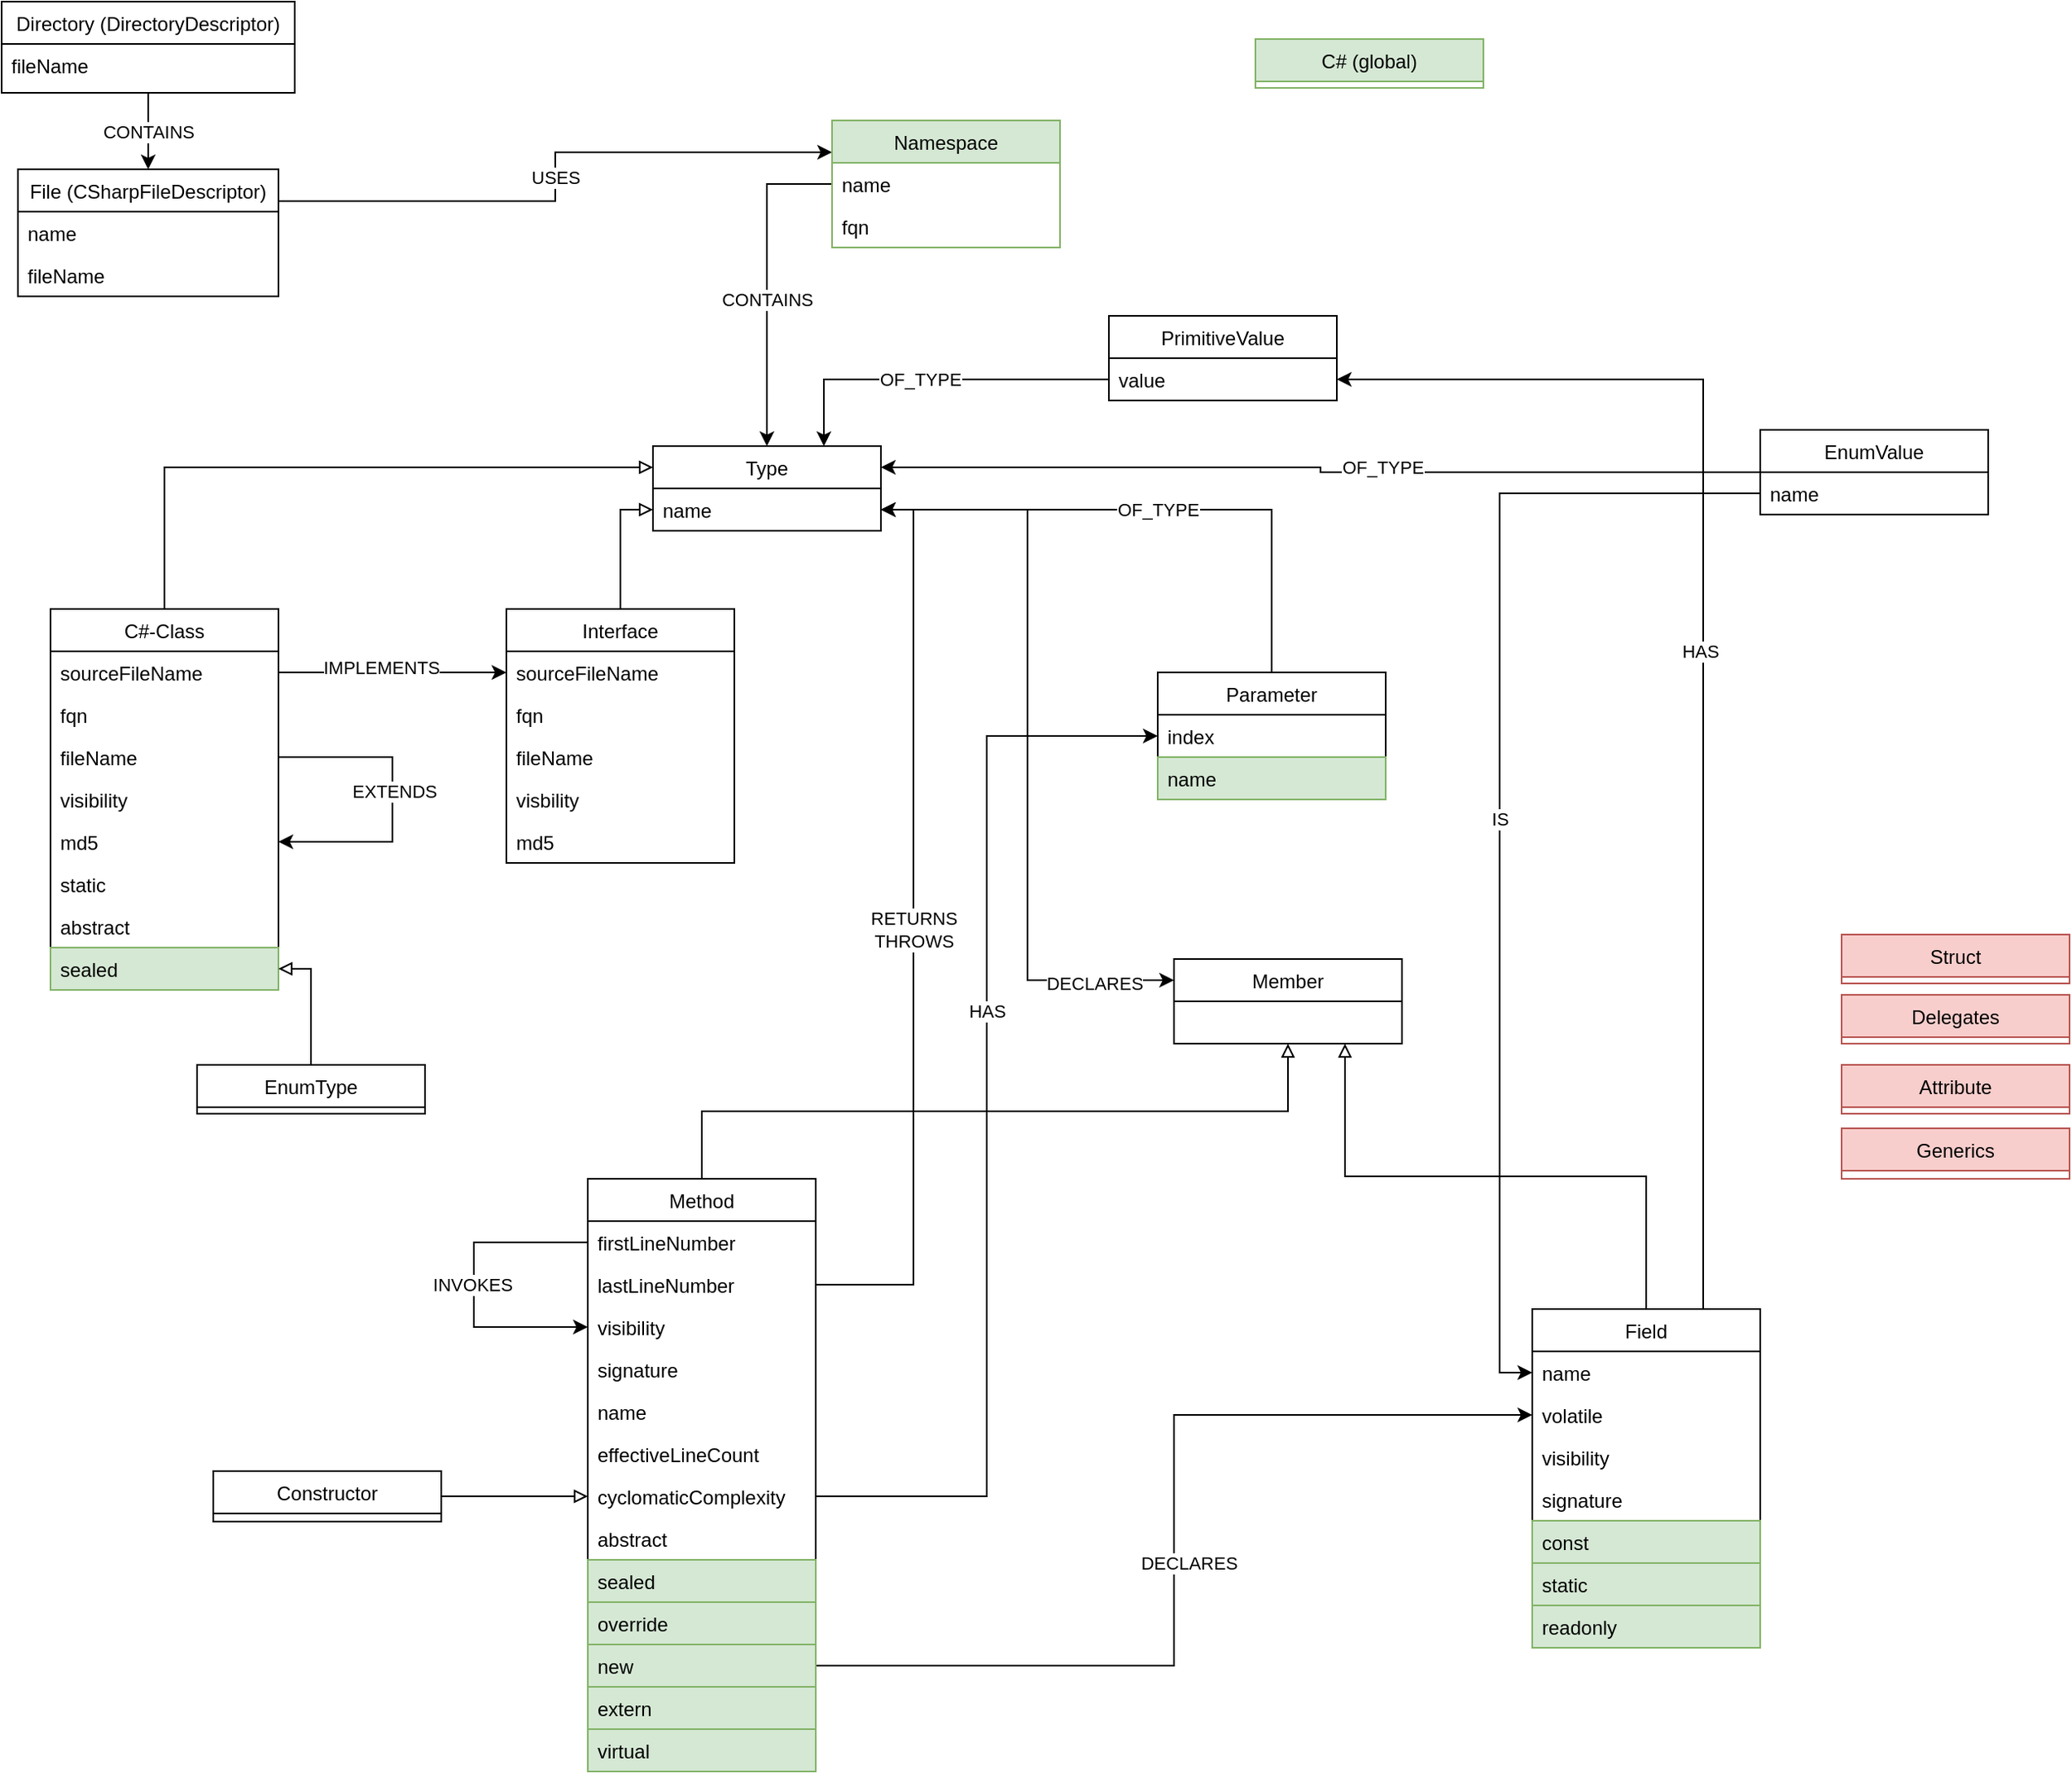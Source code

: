 <mxfile version="13.5.7" type="device"><diagram id="KvoNhr2zmSsVAsw842gK" name="Page-1"><mxGraphModel dx="1422" dy="822" grid="1" gridSize="10" guides="1" tooltips="1" connect="1" arrows="1" fold="1" page="1" pageScale="1" pageWidth="827" pageHeight="1169" math="0" shadow="0"><root><mxCell id="0"/><mxCell id="1" parent="0"/><mxCell id="E2cIEoNx4Rv2YAHMZW6W-3" value="CONTAINS" style="edgeStyle=orthogonalEdgeStyle;rounded=0;orthogonalLoop=1;jettySize=auto;html=1;exitX=0.5;exitY=1;exitDx=0;exitDy=0;entryX=0.5;entryY=0;entryDx=0;entryDy=0;" parent="1" source="0YGcBShHclDQnV1T_wXa-31" target="0YGcBShHclDQnV1T_wXa-1" edge="1"><mxGeometry relative="1" as="geometry"/></mxCell><mxCell id="E2cIEoNx4Rv2YAHMZW6W-4" style="edgeStyle=orthogonalEdgeStyle;rounded=0;orthogonalLoop=1;jettySize=auto;html=1;exitX=1;exitY=0.5;exitDx=0;exitDy=0;entryX=0;entryY=0.5;entryDx=0;entryDy=0;" parent="1" source="0YGcBShHclDQnV1T_wXa-6" target="0YGcBShHclDQnV1T_wXa-51" edge="1"><mxGeometry relative="1" as="geometry"/></mxCell><mxCell id="E2cIEoNx4Rv2YAHMZW6W-5" value="IMPLEMENTS" style="edgeLabel;html=1;align=center;verticalAlign=middle;resizable=0;points=[];" parent="E2cIEoNx4Rv2YAHMZW6W-4" vertex="1" connectable="0"><mxGeometry x="-0.106" y="3" relative="1" as="geometry"><mxPoint as="offset"/></mxGeometry></mxCell><mxCell id="E2cIEoNx4Rv2YAHMZW6W-10" style="edgeStyle=orthogonalEdgeStyle;rounded=0;orthogonalLoop=1;jettySize=auto;html=1;exitX=0.5;exitY=0;exitDx=0;exitDy=0;entryX=0;entryY=0.25;entryDx=0;entryDy=0;endArrow=block;endFill=0;" parent="1" source="0YGcBShHclDQnV1T_wXa-5" target="E2cIEoNx4Rv2YAHMZW6W-8" edge="1"><mxGeometry relative="1" as="geometry"/></mxCell><mxCell id="0YGcBShHclDQnV1T_wXa-5" value="C#-Class" style="swimlane;fontStyle=0;childLayout=stackLayout;horizontal=1;startSize=26;fillColor=none;horizontalStack=0;resizeParent=1;resizeParentMax=0;resizeLast=0;collapsible=1;marginBottom=0;" parent="1" vertex="1"><mxGeometry x="50" y="390" width="140" height="234" as="geometry"/></mxCell><mxCell id="0YGcBShHclDQnV1T_wXa-6" value="sourceFileName" style="text;strokeColor=none;fillColor=none;align=left;verticalAlign=top;spacingLeft=4;spacingRight=4;overflow=hidden;rotatable=0;points=[[0,0.5],[1,0.5]];portConstraint=eastwest;" parent="0YGcBShHclDQnV1T_wXa-5" vertex="1"><mxGeometry y="26" width="140" height="26" as="geometry"/></mxCell><mxCell id="0YGcBShHclDQnV1T_wXa-7" value="fqn" style="text;strokeColor=none;fillColor=none;align=left;verticalAlign=top;spacingLeft=4;spacingRight=4;overflow=hidden;rotatable=0;points=[[0,0.5],[1,0.5]];portConstraint=eastwest;" parent="0YGcBShHclDQnV1T_wXa-5" vertex="1"><mxGeometry y="52" width="140" height="26" as="geometry"/></mxCell><mxCell id="E2cIEoNx4Rv2YAHMZW6W-6" style="edgeStyle=orthogonalEdgeStyle;rounded=0;orthogonalLoop=1;jettySize=auto;html=1;exitX=1;exitY=0.5;exitDx=0;exitDy=0;entryX=1;entryY=0.5;entryDx=0;entryDy=0;" parent="0YGcBShHclDQnV1T_wXa-5" source="0YGcBShHclDQnV1T_wXa-8" edge="1"><mxGeometry relative="1" as="geometry"><Array as="points"><mxPoint x="210" y="91"/><mxPoint x="210" y="143"/></Array><mxPoint x="140" y="143" as="targetPoint"/></mxGeometry></mxCell><mxCell id="E2cIEoNx4Rv2YAHMZW6W-7" value="EXTENDS" style="edgeLabel;html=1;align=center;verticalAlign=middle;resizable=0;points=[];" parent="E2cIEoNx4Rv2YAHMZW6W-6" vertex="1" connectable="0"><mxGeometry x="-0.271" y="-15" relative="1" as="geometry"><mxPoint x="16" y="21" as="offset"/></mxGeometry></mxCell><mxCell id="0YGcBShHclDQnV1T_wXa-8" value="fileName" style="text;strokeColor=none;fillColor=none;align=left;verticalAlign=top;spacingLeft=4;spacingRight=4;overflow=hidden;rotatable=0;points=[[0,0.5],[1,0.5]];portConstraint=eastwest;" parent="0YGcBShHclDQnV1T_wXa-5" vertex="1"><mxGeometry y="78" width="140" height="26" as="geometry"/></mxCell><mxCell id="0YGcBShHclDQnV1T_wXa-57" value="visibility" style="text;strokeColor=none;fillColor=none;align=left;verticalAlign=top;spacingLeft=4;spacingRight=4;overflow=hidden;rotatable=0;points=[[0,0.5],[1,0.5]];portConstraint=eastwest;" parent="0YGcBShHclDQnV1T_wXa-5" vertex="1"><mxGeometry y="104" width="140" height="26" as="geometry"/></mxCell><mxCell id="0YGcBShHclDQnV1T_wXa-18" value="md5" style="text;strokeColor=none;fillColor=none;align=left;verticalAlign=top;spacingLeft=4;spacingRight=4;overflow=hidden;rotatable=0;points=[[0,0.5],[1,0.5]];portConstraint=eastwest;" parent="0YGcBShHclDQnV1T_wXa-5" vertex="1"><mxGeometry y="130" width="140" height="26" as="geometry"/></mxCell><mxCell id="CzWZMrK5yF4jN0WJISg9-3" value="static" style="text;strokeColor=none;fillColor=none;align=left;verticalAlign=top;spacingLeft=4;spacingRight=4;overflow=hidden;rotatable=0;points=[[0,0.5],[1,0.5]];portConstraint=eastwest;" parent="0YGcBShHclDQnV1T_wXa-5" vertex="1"><mxGeometry y="156" width="140" height="26" as="geometry"/></mxCell><mxCell id="BK8fsnGQi2dgepiOVOh5-15" value="abstract" style="text;strokeColor=none;fillColor=none;align=left;verticalAlign=top;spacingLeft=4;spacingRight=4;overflow=hidden;rotatable=0;points=[[0,0.5],[1,0.5]];portConstraint=eastwest;" parent="0YGcBShHclDQnV1T_wXa-5" vertex="1"><mxGeometry y="182" width="140" height="26" as="geometry"/></mxCell><mxCell id="CzWZMrK5yF4jN0WJISg9-2" value="sealed" style="text;strokeColor=#82b366;fillColor=#d5e8d4;align=left;verticalAlign=top;spacingLeft=4;spacingRight=4;overflow=hidden;rotatable=0;points=[[0,0.5],[1,0.5]];portConstraint=eastwest;" parent="0YGcBShHclDQnV1T_wXa-5" vertex="1"><mxGeometry y="208" width="140" height="26" as="geometry"/></mxCell><mxCell id="E2cIEoNx4Rv2YAHMZW6W-11" style="edgeStyle=orthogonalEdgeStyle;rounded=0;orthogonalLoop=1;jettySize=auto;html=1;exitX=0.5;exitY=0;exitDx=0;exitDy=0;endArrow=block;endFill=0;entryX=0;entryY=0.5;entryDx=0;entryDy=0;" parent="1" source="0YGcBShHclDQnV1T_wXa-50" target="E2cIEoNx4Rv2YAHMZW6W-9" edge="1"><mxGeometry relative="1" as="geometry"><mxPoint x="390" y="280" as="targetPoint"/></mxGeometry></mxCell><mxCell id="0YGcBShHclDQnV1T_wXa-50" value="Interface" style="swimlane;fontStyle=0;childLayout=stackLayout;horizontal=1;startSize=26;fillColor=none;horizontalStack=0;resizeParent=1;resizeParentMax=0;resizeLast=0;collapsible=1;marginBottom=0;" parent="1" vertex="1"><mxGeometry x="330" y="390" width="140" height="156" as="geometry"/></mxCell><mxCell id="0YGcBShHclDQnV1T_wXa-51" value="sourceFileName" style="text;strokeColor=none;fillColor=none;align=left;verticalAlign=top;spacingLeft=4;spacingRight=4;overflow=hidden;rotatable=0;points=[[0,0.5],[1,0.5]];portConstraint=eastwest;" parent="0YGcBShHclDQnV1T_wXa-50" vertex="1"><mxGeometry y="26" width="140" height="26" as="geometry"/></mxCell><mxCell id="0YGcBShHclDQnV1T_wXa-52" value="fqn" style="text;strokeColor=none;fillColor=none;align=left;verticalAlign=top;spacingLeft=4;spacingRight=4;overflow=hidden;rotatable=0;points=[[0,0.5],[1,0.5]];portConstraint=eastwest;" parent="0YGcBShHclDQnV1T_wXa-50" vertex="1"><mxGeometry y="52" width="140" height="26" as="geometry"/></mxCell><mxCell id="0YGcBShHclDQnV1T_wXa-53" value="fileName" style="text;strokeColor=none;fillColor=none;align=left;verticalAlign=top;spacingLeft=4;spacingRight=4;overflow=hidden;rotatable=0;points=[[0,0.5],[1,0.5]];portConstraint=eastwest;" parent="0YGcBShHclDQnV1T_wXa-50" vertex="1"><mxGeometry y="78" width="140" height="26" as="geometry"/></mxCell><mxCell id="0YGcBShHclDQnV1T_wXa-54" value="visbility" style="text;strokeColor=none;fillColor=none;align=left;verticalAlign=top;spacingLeft=4;spacingRight=4;overflow=hidden;rotatable=0;points=[[0,0.5],[1,0.5]];portConstraint=eastwest;" parent="0YGcBShHclDQnV1T_wXa-50" vertex="1"><mxGeometry y="104" width="140" height="26" as="geometry"/></mxCell><mxCell id="0YGcBShHclDQnV1T_wXa-56" value="md5" style="text;strokeColor=none;fillColor=none;align=left;verticalAlign=top;spacingLeft=4;spacingRight=4;overflow=hidden;rotatable=0;points=[[0,0.5],[1,0.5]];portConstraint=eastwest;" parent="0YGcBShHclDQnV1T_wXa-50" vertex="1"><mxGeometry y="130" width="140" height="26" as="geometry"/></mxCell><mxCell id="BK8fsnGQi2dgepiOVOh5-4" value="USES" style="edgeStyle=orthogonalEdgeStyle;rounded=0;orthogonalLoop=1;jettySize=auto;html=1;exitX=1;exitY=0.25;exitDx=0;exitDy=0;entryX=0;entryY=0.25;entryDx=0;entryDy=0;" parent="1" source="0YGcBShHclDQnV1T_wXa-1" target="0YGcBShHclDQnV1T_wXa-71" edge="1"><mxGeometry relative="1" as="geometry"/></mxCell><mxCell id="E2cIEoNx4Rv2YAHMZW6W-12" style="edgeStyle=orthogonalEdgeStyle;rounded=0;orthogonalLoop=1;jettySize=auto;html=1;exitX=0;exitY=0.5;exitDx=0;exitDy=0;entryX=1;entryY=0.25;entryDx=0;entryDy=0;endArrow=classic;endFill=1;" parent="1" source="CzWZMrK5yF4jN0WJISg9-33" target="E2cIEoNx4Rv2YAHMZW6W-8" edge="1"><mxGeometry relative="1" as="geometry"/></mxCell><mxCell id="BK8fsnGQi2dgepiOVOh5-10" value="OF_TYPE" style="edgeLabel;html=1;align=center;verticalAlign=middle;resizable=0;points=[];" parent="E2cIEoNx4Rv2YAHMZW6W-12" vertex="1" connectable="0"><mxGeometry x="-0.145" y="-3" relative="1" as="geometry"><mxPoint as="offset"/></mxGeometry></mxCell><mxCell id="E2cIEoNx4Rv2YAHMZW6W-18" style="edgeStyle=orthogonalEdgeStyle;rounded=0;orthogonalLoop=1;jettySize=auto;html=1;exitX=0;exitY=0.75;exitDx=0;exitDy=0;entryX=0.75;entryY=0;entryDx=0;entryDy=0;endArrow=classic;endFill=1;" parent="1" source="0YGcBShHclDQnV1T_wXa-76" target="E2cIEoNx4Rv2YAHMZW6W-8" edge="1"><mxGeometry relative="1" as="geometry"/></mxCell><mxCell id="E2cIEoNx4Rv2YAHMZW6W-19" value="OF_TYPE" style="edgeLabel;html=1;align=center;verticalAlign=middle;resizable=0;points=[];" parent="E2cIEoNx4Rv2YAHMZW6W-18" vertex="1" connectable="0"><mxGeometry x="0.08" relative="1" as="geometry"><mxPoint as="offset"/></mxGeometry></mxCell><mxCell id="CzWZMrK5yF4jN0WJISg9-13" style="edgeStyle=orthogonalEdgeStyle;rounded=0;orthogonalLoop=1;jettySize=auto;html=1;exitX=1;exitY=0.5;exitDx=0;exitDy=0;entryX=0;entryY=0.5;entryDx=0;entryDy=0;endArrow=block;endFill=0;" parent="1" source="0YGcBShHclDQnV1T_wXa-23" target="CzWZMrK5yF4jN0WJISg9-12" edge="1"><mxGeometry relative="1" as="geometry"/></mxCell><mxCell id="CzWZMrK5yF4jN0WJISg9-29" style="edgeStyle=orthogonalEdgeStyle;rounded=0;orthogonalLoop=1;jettySize=auto;html=1;exitX=0.5;exitY=0;exitDx=0;exitDy=0;entryX=0.5;entryY=1;entryDx=0;entryDy=0;endArrow=block;endFill=0;" parent="1" source="CzWZMrK5yF4jN0WJISg9-5" target="0YGcBShHclDQnV1T_wXa-62" edge="1"><mxGeometry relative="1" as="geometry"/></mxCell><mxCell id="CzWZMrK5yF4jN0WJISg9-17" value="RETURNS&lt;br&gt;THROWS" style="edgeStyle=orthogonalEdgeStyle;rounded=0;orthogonalLoop=1;jettySize=auto;html=1;exitX=1;exitY=0.5;exitDx=0;exitDy=0;entryX=1;entryY=0.5;entryDx=0;entryDy=0;endArrow=classic;endFill=1;" parent="1" source="CzWZMrK5yF4jN0WJISg9-7" target="E2cIEoNx4Rv2YAHMZW6W-9" edge="1"><mxGeometry relative="1" as="geometry"/></mxCell><mxCell id="CzWZMrK5yF4jN0WJISg9-19" style="edgeStyle=orthogonalEdgeStyle;rounded=0;orthogonalLoop=1;jettySize=auto;html=1;exitX=1;exitY=0.5;exitDx=0;exitDy=0;entryX=0;entryY=0.5;entryDx=0;entryDy=0;endArrow=classic;endFill=1;" parent="1" source="CzWZMrK5yF4jN0WJISg9-12" target="CzWZMrK5yF4jN0WJISg9-26" edge="1"><mxGeometry relative="1" as="geometry"/></mxCell><mxCell id="CzWZMrK5yF4jN0WJISg9-20" value="HAS" style="edgeLabel;html=1;align=center;verticalAlign=middle;resizable=0;points=[];" parent="CzWZMrK5yF4jN0WJISg9-19" vertex="1" connectable="0"><mxGeometry x="0.192" relative="1" as="geometry"><mxPoint as="offset"/></mxGeometry></mxCell><mxCell id="CzWZMrK5yF4jN0WJISg9-28" value="OF_TYPE" style="edgeStyle=orthogonalEdgeStyle;rounded=0;orthogonalLoop=1;jettySize=auto;html=1;exitX=0.5;exitY=0;exitDx=0;exitDy=0;entryX=1;entryY=0.5;entryDx=0;entryDy=0;endArrow=classic;endFill=1;" parent="1" source="CzWZMrK5yF4jN0WJISg9-18" target="E2cIEoNx4Rv2YAHMZW6W-9" edge="1"><mxGeometry relative="1" as="geometry"/></mxCell><mxCell id="0YGcBShHclDQnV1T_wXa-31" value="Directory (DirectoryDescriptor)" style="swimlane;fontStyle=0;childLayout=stackLayout;horizontal=1;startSize=26;horizontalStack=0;resizeParent=1;resizeParentMax=0;resizeLast=0;collapsible=1;marginBottom=0;" parent="1" vertex="1"><mxGeometry x="20" y="17" width="180" height="56" as="geometry"/></mxCell><mxCell id="0YGcBShHclDQnV1T_wXa-33" value="fileName" style="text;strokeColor=none;fillColor=none;align=left;verticalAlign=top;spacingLeft=4;spacingRight=4;overflow=hidden;rotatable=0;points=[[0,0.5],[1,0.5]];portConstraint=eastwest;" parent="0YGcBShHclDQnV1T_wXa-31" vertex="1"><mxGeometry y="26" width="180" height="30" as="geometry"/></mxCell><mxCell id="0YGcBShHclDQnV1T_wXa-76" value="PrimitiveValue" style="swimlane;fontStyle=0;childLayout=stackLayout;horizontal=1;startSize=26;fillColor=none;horizontalStack=0;resizeParent=1;resizeParentMax=0;resizeLast=0;collapsible=1;marginBottom=0;" parent="1" vertex="1"><mxGeometry x="700" y="210" width="140" height="52" as="geometry"/></mxCell><mxCell id="0YGcBShHclDQnV1T_wXa-77" value="value" style="text;strokeColor=none;fillColor=none;align=left;verticalAlign=top;spacingLeft=4;spacingRight=4;overflow=hidden;rotatable=0;points=[[0,0.5],[1,0.5]];portConstraint=eastwest;" parent="0YGcBShHclDQnV1T_wXa-76" vertex="1"><mxGeometry y="26" width="140" height="26" as="geometry"/></mxCell><mxCell id="CzWZMrK5yF4jN0WJISg9-31" style="edgeStyle=orthogonalEdgeStyle;rounded=0;orthogonalLoop=1;jettySize=auto;html=1;exitX=0;exitY=0.5;exitDx=0;exitDy=0;entryX=0.5;entryY=0;entryDx=0;entryDy=0;endArrow=classic;endFill=1;" parent="1" source="0YGcBShHclDQnV1T_wXa-72" target="E2cIEoNx4Rv2YAHMZW6W-8" edge="1"><mxGeometry relative="1" as="geometry"/></mxCell><mxCell id="CzWZMrK5yF4jN0WJISg9-32" value="CONTAINS" style="edgeLabel;html=1;align=center;verticalAlign=middle;resizable=0;points=[];" parent="CzWZMrK5yF4jN0WJISg9-31" vertex="1" connectable="0"><mxGeometry x="-0.243" y="1" relative="1" as="geometry"><mxPoint x="-1" y="35" as="offset"/></mxGeometry></mxCell><mxCell id="CzWZMrK5yF4jN0WJISg9-35" value="IS" style="edgeStyle=orthogonalEdgeStyle;rounded=0;orthogonalLoop=1;jettySize=auto;html=1;exitX=0;exitY=0.5;exitDx=0;exitDy=0;entryX=0;entryY=0.5;entryDx=0;entryDy=0;endArrow=classic;endFill=1;" parent="1" source="CzWZMrK5yF4jN0WJISg9-34" target="0YGcBShHclDQnV1T_wXa-42" edge="1"><mxGeometry relative="1" as="geometry"/></mxCell><mxCell id="0YGcBShHclDQnV1T_wXa-1" value="File (CSharpFileDescriptor)" style="swimlane;fontStyle=0;childLayout=stackLayout;horizontal=1;startSize=26;fillColor=none;horizontalStack=0;resizeParent=1;resizeParentMax=0;resizeLast=0;collapsible=1;marginBottom=0;" parent="1" vertex="1"><mxGeometry x="30" y="120" width="160" height="78" as="geometry"/></mxCell><mxCell id="0YGcBShHclDQnV1T_wXa-2" value="name" style="text;strokeColor=none;fillColor=none;align=left;verticalAlign=top;spacingLeft=4;spacingRight=4;overflow=hidden;rotatable=0;points=[[0,0.5],[1,0.5]];portConstraint=eastwest;" parent="0YGcBShHclDQnV1T_wXa-1" vertex="1"><mxGeometry y="26" width="160" height="26" as="geometry"/></mxCell><mxCell id="0YGcBShHclDQnV1T_wXa-3" value="fileName" style="text;strokeColor=none;fillColor=none;align=left;verticalAlign=top;spacingLeft=4;spacingRight=4;overflow=hidden;rotatable=0;points=[[0,0.5],[1,0.5]];portConstraint=eastwest;" parent="0YGcBShHclDQnV1T_wXa-1" vertex="1"><mxGeometry y="52" width="160" height="26" as="geometry"/></mxCell><mxCell id="E2cIEoNx4Rv2YAHMZW6W-8" value="Type" style="swimlane;fontStyle=0;childLayout=stackLayout;horizontal=1;startSize=26;fillColor=none;horizontalStack=0;resizeParent=1;resizeParentMax=0;resizeLast=0;collapsible=1;marginBottom=0;" parent="1" vertex="1"><mxGeometry x="420" y="290" width="140" height="52" as="geometry"/></mxCell><mxCell id="E2cIEoNx4Rv2YAHMZW6W-9" value="name" style="text;strokeColor=none;fillColor=none;align=left;verticalAlign=top;spacingLeft=4;spacingRight=4;overflow=hidden;rotatable=0;points=[[0,0.5],[1,0.5]];portConstraint=eastwest;" parent="E2cIEoNx4Rv2YAHMZW6W-8" vertex="1"><mxGeometry y="26" width="140" height="26" as="geometry"/></mxCell><mxCell id="BK8fsnGQi2dgepiOVOh5-13" style="edgeStyle=orthogonalEdgeStyle;rounded=0;orthogonalLoop=1;jettySize=auto;html=1;exitX=1;exitY=0.5;exitDx=0;exitDy=0;entryX=0;entryY=0.5;entryDx=0;entryDy=0;endArrow=classic;endFill=1;" parent="1" source="CzWZMrK5yF4jN0WJISg9-23" target="0YGcBShHclDQnV1T_wXa-43" edge="1"><mxGeometry relative="1" as="geometry"/></mxCell><mxCell id="BK8fsnGQi2dgepiOVOh5-17" value="DECLARES" style="edgeLabel;html=1;align=center;verticalAlign=middle;resizable=0;points=[];" parent="BK8fsnGQi2dgepiOVOh5-13" vertex="1" connectable="0"><mxGeometry x="-0.29" y="64" relative="1" as="geometry"><mxPoint x="18" y="1" as="offset"/></mxGeometry></mxCell><mxCell id="BK8fsnGQi2dgepiOVOh5-16" style="edgeStyle=orthogonalEdgeStyle;rounded=0;orthogonalLoop=1;jettySize=auto;html=1;exitX=0.5;exitY=0;exitDx=0;exitDy=0;entryX=0.75;entryY=1;entryDx=0;entryDy=0;endArrow=block;endFill=0;" parent="1" source="0YGcBShHclDQnV1T_wXa-41" target="0YGcBShHclDQnV1T_wXa-62" edge="1"><mxGeometry relative="1" as="geometry"/></mxCell><mxCell id="BK8fsnGQi2dgepiOVOh5-18" style="edgeStyle=orthogonalEdgeStyle;rounded=0;orthogonalLoop=1;jettySize=auto;html=1;exitX=0.75;exitY=0;exitDx=0;exitDy=0;entryX=1;entryY=0.5;entryDx=0;entryDy=0;endArrow=classic;endFill=1;" parent="1" source="0YGcBShHclDQnV1T_wXa-41" target="0YGcBShHclDQnV1T_wXa-77" edge="1"><mxGeometry relative="1" as="geometry"/></mxCell><mxCell id="BK8fsnGQi2dgepiOVOh5-19" value="HAS" style="edgeLabel;html=1;align=center;verticalAlign=middle;resizable=0;points=[];" parent="BK8fsnGQi2dgepiOVOh5-18" vertex="1" connectable="0"><mxGeometry x="0.015" y="2" relative="1" as="geometry"><mxPoint as="offset"/></mxGeometry></mxCell><mxCell id="0YGcBShHclDQnV1T_wXa-59" value="C# (global)" style="swimlane;fontStyle=0;childLayout=stackLayout;horizontal=1;startSize=26;fillColor=#d5e8d4;horizontalStack=0;resizeParent=1;resizeParentMax=0;resizeLast=0;collapsible=1;marginBottom=0;strokeColor=#82b366;" parent="1" vertex="1"><mxGeometry x="790" y="40" width="140" height="30" as="geometry"/></mxCell><mxCell id="0YGcBShHclDQnV1T_wXa-41" value="Field" style="swimlane;fontStyle=0;childLayout=stackLayout;horizontal=1;startSize=26;fillColor=none;horizontalStack=0;resizeParent=1;resizeParentMax=0;resizeLast=0;collapsible=1;marginBottom=0;" parent="1" vertex="1"><mxGeometry x="960" y="820" width="140" height="208" as="geometry"/></mxCell><mxCell id="0YGcBShHclDQnV1T_wXa-42" value="name" style="text;strokeColor=none;fillColor=none;align=left;verticalAlign=top;spacingLeft=4;spacingRight=4;overflow=hidden;rotatable=0;points=[[0,0.5],[1,0.5]];portConstraint=eastwest;" parent="0YGcBShHclDQnV1T_wXa-41" vertex="1"><mxGeometry y="26" width="140" height="26" as="geometry"/></mxCell><mxCell id="0YGcBShHclDQnV1T_wXa-43" value="volatile" style="text;strokeColor=none;fillColor=none;align=left;verticalAlign=top;spacingLeft=4;spacingRight=4;overflow=hidden;rotatable=0;points=[[0,0.5],[1,0.5]];portConstraint=eastwest;" parent="0YGcBShHclDQnV1T_wXa-41" vertex="1"><mxGeometry y="52" width="140" height="26" as="geometry"/></mxCell><mxCell id="0YGcBShHclDQnV1T_wXa-44" value="visibility" style="text;strokeColor=none;fillColor=none;align=left;verticalAlign=top;spacingLeft=4;spacingRight=4;overflow=hidden;rotatable=0;points=[[0,0.5],[1,0.5]];portConstraint=eastwest;" parent="0YGcBShHclDQnV1T_wXa-41" vertex="1"><mxGeometry y="78" width="140" height="26" as="geometry"/></mxCell><mxCell id="0YGcBShHclDQnV1T_wXa-45" value="signature" style="text;strokeColor=none;fillColor=none;align=left;verticalAlign=top;spacingLeft=4;spacingRight=4;overflow=hidden;rotatable=0;points=[[0,0.5],[1,0.5]];portConstraint=eastwest;" parent="0YGcBShHclDQnV1T_wXa-41" vertex="1"><mxGeometry y="104" width="140" height="26" as="geometry"/></mxCell><mxCell id="0YGcBShHclDQnV1T_wXa-48" value="const" style="text;strokeColor=#82b366;fillColor=#d5e8d4;align=left;verticalAlign=top;spacingLeft=4;spacingRight=4;overflow=hidden;rotatable=0;points=[[0,0.5],[1,0.5]];portConstraint=eastwest;" parent="0YGcBShHclDQnV1T_wXa-41" vertex="1"><mxGeometry y="130" width="140" height="26" as="geometry"/></mxCell><mxCell id="0YGcBShHclDQnV1T_wXa-46" value="static" style="text;strokeColor=#82b366;fillColor=#d5e8d4;align=left;verticalAlign=top;spacingLeft=4;spacingRight=4;overflow=hidden;rotatable=0;points=[[0,0.5],[1,0.5]];portConstraint=eastwest;" parent="0YGcBShHclDQnV1T_wXa-41" vertex="1"><mxGeometry y="156" width="140" height="26" as="geometry"/></mxCell><mxCell id="0YGcBShHclDQnV1T_wXa-47" value="readonly" style="text;strokeColor=#82b366;fillColor=#d5e8d4;align=left;verticalAlign=top;spacingLeft=4;spacingRight=4;overflow=hidden;rotatable=0;points=[[0,0.5],[1,0.5]];portConstraint=eastwest;" parent="0YGcBShHclDQnV1T_wXa-41" vertex="1"><mxGeometry y="182" width="140" height="26" as="geometry"/></mxCell><mxCell id="CzWZMrK5yF4jN0WJISg9-5" value="Method" style="swimlane;fontStyle=0;childLayout=stackLayout;horizontal=1;startSize=26;fillColor=none;horizontalStack=0;resizeParent=1;resizeParentMax=0;resizeLast=0;collapsible=1;marginBottom=0;" parent="1" vertex="1"><mxGeometry x="380" y="740" width="140" height="364" as="geometry"/></mxCell><mxCell id="BK8fsnGQi2dgepiOVOh5-11" style="edgeStyle=orthogonalEdgeStyle;rounded=0;orthogonalLoop=1;jettySize=auto;html=1;exitX=0;exitY=0.5;exitDx=0;exitDy=0;entryX=0;entryY=0.5;entryDx=0;entryDy=0;endArrow=classic;endFill=1;" parent="CzWZMrK5yF4jN0WJISg9-5" source="CzWZMrK5yF4jN0WJISg9-6" target="CzWZMrK5yF4jN0WJISg9-8" edge="1"><mxGeometry relative="1" as="geometry"><Array as="points"><mxPoint x="-70" y="39"/><mxPoint x="-70" y="91"/></Array></mxGeometry></mxCell><mxCell id="BK8fsnGQi2dgepiOVOh5-12" value="INVOKES" style="edgeLabel;html=1;align=center;verticalAlign=middle;resizable=0;points=[];" parent="BK8fsnGQi2dgepiOVOh5-11" vertex="1" connectable="0"><mxGeometry x="0.156" y="-1" relative="1" as="geometry"><mxPoint y="-15" as="offset"/></mxGeometry></mxCell><mxCell id="CzWZMrK5yF4jN0WJISg9-6" value="firstLineNumber" style="text;strokeColor=none;fillColor=none;align=left;verticalAlign=top;spacingLeft=4;spacingRight=4;overflow=hidden;rotatable=0;points=[[0,0.5],[1,0.5]];portConstraint=eastwest;" parent="CzWZMrK5yF4jN0WJISg9-5" vertex="1"><mxGeometry y="26" width="140" height="26" as="geometry"/></mxCell><mxCell id="CzWZMrK5yF4jN0WJISg9-7" value="lastLineNumber" style="text;strokeColor=none;fillColor=none;align=left;verticalAlign=top;spacingLeft=4;spacingRight=4;overflow=hidden;rotatable=0;points=[[0,0.5],[1,0.5]];portConstraint=eastwest;" parent="CzWZMrK5yF4jN0WJISg9-5" vertex="1"><mxGeometry y="52" width="140" height="26" as="geometry"/></mxCell><mxCell id="CzWZMrK5yF4jN0WJISg9-8" value="visibility" style="text;strokeColor=none;fillColor=none;align=left;verticalAlign=top;spacingLeft=4;spacingRight=4;overflow=hidden;rotatable=0;points=[[0,0.5],[1,0.5]];portConstraint=eastwest;" parent="CzWZMrK5yF4jN0WJISg9-5" vertex="1"><mxGeometry y="78" width="140" height="26" as="geometry"/></mxCell><mxCell id="CzWZMrK5yF4jN0WJISg9-9" value="signature" style="text;strokeColor=none;fillColor=none;align=left;verticalAlign=top;spacingLeft=4;spacingRight=4;overflow=hidden;rotatable=0;points=[[0,0.5],[1,0.5]];portConstraint=eastwest;" parent="CzWZMrK5yF4jN0WJISg9-5" vertex="1"><mxGeometry y="104" width="140" height="26" as="geometry"/></mxCell><mxCell id="CzWZMrK5yF4jN0WJISg9-10" value="name" style="text;strokeColor=none;fillColor=none;align=left;verticalAlign=top;spacingLeft=4;spacingRight=4;overflow=hidden;rotatable=0;points=[[0,0.5],[1,0.5]];portConstraint=eastwest;" parent="CzWZMrK5yF4jN0WJISg9-5" vertex="1"><mxGeometry y="130" width="140" height="26" as="geometry"/></mxCell><mxCell id="CzWZMrK5yF4jN0WJISg9-11" value="effectiveLineCount" style="text;strokeColor=none;fillColor=none;align=left;verticalAlign=top;spacingLeft=4;spacingRight=4;overflow=hidden;rotatable=0;points=[[0,0.5],[1,0.5]];portConstraint=eastwest;" parent="CzWZMrK5yF4jN0WJISg9-5" vertex="1"><mxGeometry y="156" width="140" height="26" as="geometry"/></mxCell><mxCell id="CzWZMrK5yF4jN0WJISg9-12" value="cyclomaticComplexity" style="text;strokeColor=none;fillColor=none;align=left;verticalAlign=top;spacingLeft=4;spacingRight=4;overflow=hidden;rotatable=0;points=[[0,0.5],[1,0.5]];portConstraint=eastwest;" parent="CzWZMrK5yF4jN0WJISg9-5" vertex="1"><mxGeometry y="182" width="140" height="26" as="geometry"/></mxCell><mxCell id="CzWZMrK5yF4jN0WJISg9-14" value="abstract" style="text;strokeColor=none;fillColor=none;align=left;verticalAlign=top;spacingLeft=4;spacingRight=4;overflow=hidden;rotatable=0;points=[[0,0.5],[1,0.5]];portConstraint=eastwest;" parent="CzWZMrK5yF4jN0WJISg9-5" vertex="1"><mxGeometry y="208" width="140" height="26" as="geometry"/></mxCell><mxCell id="CzWZMrK5yF4jN0WJISg9-21" value="sealed" style="text;strokeColor=#82b366;fillColor=#d5e8d4;align=left;verticalAlign=top;spacingLeft=4;spacingRight=4;overflow=hidden;rotatable=0;points=[[0,0.5],[1,0.5]];portConstraint=eastwest;" parent="CzWZMrK5yF4jN0WJISg9-5" vertex="1"><mxGeometry y="234" width="140" height="26" as="geometry"/></mxCell><mxCell id="CzWZMrK5yF4jN0WJISg9-22" value="override" style="text;strokeColor=#82b366;fillColor=#d5e8d4;align=left;verticalAlign=top;spacingLeft=4;spacingRight=4;overflow=hidden;rotatable=0;points=[[0,0.5],[1,0.5]];portConstraint=eastwest;" parent="CzWZMrK5yF4jN0WJISg9-5" vertex="1"><mxGeometry y="260" width="140" height="26" as="geometry"/></mxCell><mxCell id="CzWZMrK5yF4jN0WJISg9-23" value="new" style="text;strokeColor=#82b366;fillColor=#d5e8d4;align=left;verticalAlign=top;spacingLeft=4;spacingRight=4;overflow=hidden;rotatable=0;points=[[0,0.5],[1,0.5]];portConstraint=eastwest;" parent="CzWZMrK5yF4jN0WJISg9-5" vertex="1"><mxGeometry y="286" width="140" height="26" as="geometry"/></mxCell><mxCell id="CzWZMrK5yF4jN0WJISg9-24" value="extern" style="text;strokeColor=#82b366;fillColor=#d5e8d4;align=left;verticalAlign=top;spacingLeft=4;spacingRight=4;overflow=hidden;rotatable=0;points=[[0,0.5],[1,0.5]];portConstraint=eastwest;" parent="CzWZMrK5yF4jN0WJISg9-5" vertex="1"><mxGeometry y="312" width="140" height="26" as="geometry"/></mxCell><mxCell id="CzWZMrK5yF4jN0WJISg9-25" value="virtual" style="text;strokeColor=#82b366;fillColor=#d5e8d4;align=left;verticalAlign=top;spacingLeft=4;spacingRight=4;overflow=hidden;rotatable=0;points=[[0,0.5],[1,0.5]];portConstraint=eastwest;" parent="CzWZMrK5yF4jN0WJISg9-5" vertex="1"><mxGeometry y="338" width="140" height="26" as="geometry"/></mxCell><mxCell id="0YGcBShHclDQnV1T_wXa-23" value="Constructor" style="swimlane;fontStyle=0;childLayout=stackLayout;horizontal=1;startSize=26;fillColor=none;horizontalStack=0;resizeParent=1;resizeParentMax=0;resizeLast=0;collapsible=1;marginBottom=0;" parent="1" vertex="1"><mxGeometry x="150" y="919.5" width="140" height="31" as="geometry"/></mxCell><mxCell id="CzWZMrK5yF4jN0WJISg9-18" value="Parameter" style="swimlane;fontStyle=0;childLayout=stackLayout;horizontal=1;startSize=26;fillColor=none;horizontalStack=0;resizeParent=1;resizeParentMax=0;resizeLast=0;collapsible=1;marginBottom=0;" parent="1" vertex="1"><mxGeometry x="730" y="429" width="140" height="78" as="geometry"/></mxCell><mxCell id="CzWZMrK5yF4jN0WJISg9-26" value="index" style="text;strokeColor=none;fillColor=none;align=left;verticalAlign=top;spacingLeft=4;spacingRight=4;overflow=hidden;rotatable=0;points=[[0,0.5],[1,0.5]];portConstraint=eastwest;" parent="CzWZMrK5yF4jN0WJISg9-18" vertex="1"><mxGeometry y="26" width="140" height="26" as="geometry"/></mxCell><mxCell id="CzWZMrK5yF4jN0WJISg9-27" value="name" style="text;strokeColor=#82b366;fillColor=#d5e8d4;align=left;verticalAlign=top;spacingLeft=4;spacingRight=4;overflow=hidden;rotatable=0;points=[[0,0.5],[1,0.5]];portConstraint=eastwest;" parent="CzWZMrK5yF4jN0WJISg9-18" vertex="1"><mxGeometry y="52" width="140" height="26" as="geometry"/></mxCell><mxCell id="WIjFaaWzh1MdLSPucnTD-2" value="Struct" style="swimlane;fontStyle=0;childLayout=stackLayout;horizontal=1;startSize=26;fillColor=#f8cecc;horizontalStack=0;resizeParent=1;resizeParentMax=0;resizeLast=0;collapsible=1;marginBottom=0;strokeColor=#b85450;" parent="1" vertex="1"><mxGeometry x="1150" y="590" width="140" height="30" as="geometry"/></mxCell><mxCell id="E2cIEoNx4Rv2YAHMZW6W-14" value="Delegates" style="swimlane;fontStyle=0;childLayout=stackLayout;horizontal=1;startSize=26;fillColor=#f8cecc;horizontalStack=0;resizeParent=1;resizeParentMax=0;resizeLast=0;collapsible=1;marginBottom=0;strokeColor=#b85450;" parent="1" vertex="1"><mxGeometry x="1150" y="627" width="140" height="30" as="geometry"/></mxCell><mxCell id="0YGcBShHclDQnV1T_wXa-19" value="Attribute" style="swimlane;fontStyle=0;childLayout=stackLayout;horizontal=1;startSize=26;fillColor=#f8cecc;horizontalStack=0;resizeParent=1;resizeParentMax=0;resizeLast=0;collapsible=1;marginBottom=0;strokeColor=#b85450;" parent="1" vertex="1"><mxGeometry x="1150" y="670" width="140" height="30" as="geometry"/></mxCell><mxCell id="WIjFaaWzh1MdLSPucnTD-7" value="Generics" style="swimlane;fontStyle=0;childLayout=stackLayout;horizontal=1;startSize=26;fillColor=#f8cecc;horizontalStack=0;resizeParent=1;resizeParentMax=0;resizeLast=0;collapsible=1;marginBottom=0;strokeColor=#b85450;" parent="1" vertex="1"><mxGeometry x="1150" y="709" width="140" height="31" as="geometry"/></mxCell><mxCell id="BK8fsnGQi2dgepiOVOh5-20" style="edgeStyle=orthogonalEdgeStyle;rounded=0;orthogonalLoop=1;jettySize=auto;html=1;exitX=0.5;exitY=0;exitDx=0;exitDy=0;entryX=1;entryY=0.5;entryDx=0;entryDy=0;endArrow=block;endFill=0;" parent="1" source="0YGcBShHclDQnV1T_wXa-35" target="CzWZMrK5yF4jN0WJISg9-2" edge="1"><mxGeometry relative="1" as="geometry"/></mxCell><mxCell id="BK8fsnGQi2dgepiOVOh5-21" style="edgeStyle=orthogonalEdgeStyle;rounded=0;orthogonalLoop=1;jettySize=auto;html=1;exitX=1;exitY=0.5;exitDx=0;exitDy=0;entryX=0;entryY=0.25;entryDx=0;entryDy=0;endArrow=classic;endFill=1;" parent="1" source="E2cIEoNx4Rv2YAHMZW6W-9" target="0YGcBShHclDQnV1T_wXa-62" edge="1"><mxGeometry relative="1" as="geometry"/></mxCell><mxCell id="BK8fsnGQi2dgepiOVOh5-22" value="DECLARES" style="edgeLabel;html=1;align=center;verticalAlign=middle;resizable=0;points=[];" parent="BK8fsnGQi2dgepiOVOh5-21" vertex="1" connectable="0"><mxGeometry x="0.756" y="-2" relative="1" as="geometry"><mxPoint x="7.29" y="-0.04" as="offset"/></mxGeometry></mxCell><mxCell id="0YGcBShHclDQnV1T_wXa-62" value="Member" style="swimlane;fontStyle=0;childLayout=stackLayout;horizontal=1;startSize=26;fillColor=none;horizontalStack=0;resizeParent=1;resizeParentMax=0;resizeLast=0;collapsible=1;marginBottom=0;" parent="1" vertex="1"><mxGeometry x="740" y="605" width="140" height="52" as="geometry"/></mxCell><mxCell id="0YGcBShHclDQnV1T_wXa-35" value="EnumType" style="swimlane;fontStyle=0;childLayout=stackLayout;horizontal=1;startSize=26;fillColor=none;horizontalStack=0;resizeParent=1;resizeParentMax=0;resizeLast=0;collapsible=1;marginBottom=0;" parent="1" vertex="1"><mxGeometry x="140" y="670" width="140" height="30" as="geometry"/></mxCell><mxCell id="CzWZMrK5yF4jN0WJISg9-33" value="EnumValue" style="swimlane;fontStyle=0;childLayout=stackLayout;horizontal=1;startSize=26;fillColor=none;horizontalStack=0;resizeParent=1;resizeParentMax=0;resizeLast=0;collapsible=1;marginBottom=0;" parent="1" vertex="1"><mxGeometry x="1100" y="280" width="140" height="52" as="geometry"/></mxCell><mxCell id="CzWZMrK5yF4jN0WJISg9-34" value="name" style="text;strokeColor=none;fillColor=none;align=left;verticalAlign=top;spacingLeft=4;spacingRight=4;overflow=hidden;rotatable=0;points=[[0,0.5],[1,0.5]];portConstraint=eastwest;" parent="CzWZMrK5yF4jN0WJISg9-33" vertex="1"><mxGeometry y="26" width="140" height="26" as="geometry"/></mxCell><mxCell id="0YGcBShHclDQnV1T_wXa-71" value="Namespace" style="swimlane;fontStyle=0;childLayout=stackLayout;horizontal=1;startSize=26;fillColor=#d5e8d4;horizontalStack=0;resizeParent=1;resizeParentMax=0;resizeLast=0;collapsible=1;marginBottom=0;strokeColor=#82b366;" parent="1" vertex="1"><mxGeometry x="530" y="90" width="140" height="78" as="geometry"/></mxCell><mxCell id="0YGcBShHclDQnV1T_wXa-72" value="name" style="text;strokeColor=none;fillColor=none;align=left;verticalAlign=top;spacingLeft=4;spacingRight=4;overflow=hidden;rotatable=0;points=[[0,0.5],[1,0.5]];portConstraint=eastwest;" parent="0YGcBShHclDQnV1T_wXa-71" vertex="1"><mxGeometry y="26" width="140" height="26" as="geometry"/></mxCell><mxCell id="0YGcBShHclDQnV1T_wXa-78" value="fqn" style="text;strokeColor=none;fillColor=none;align=left;verticalAlign=top;spacingLeft=4;spacingRight=4;overflow=hidden;rotatable=0;points=[[0,0.5],[1,0.5]];portConstraint=eastwest;" parent="0YGcBShHclDQnV1T_wXa-71" vertex="1"><mxGeometry y="52" width="140" height="26" as="geometry"/></mxCell></root></mxGraphModel></diagram></mxfile>